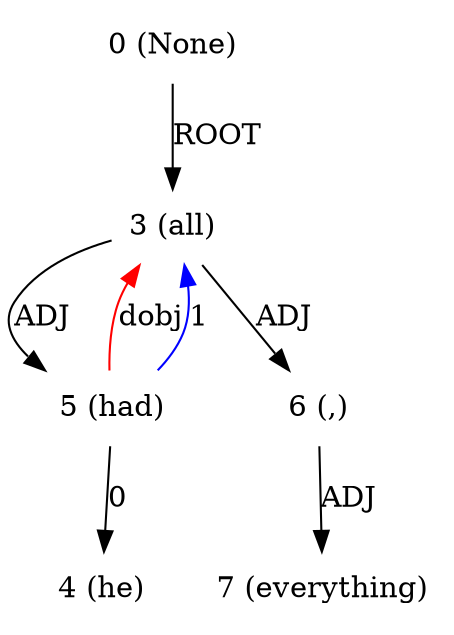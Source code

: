 digraph G{
edge [dir=forward]
node [shape=plaintext]

0 [label="0 (None)"]
0 -> 3 [label="ROOT"]
3 [label="3 (all)"]
3 -> 5 [label="ADJ"]
3 -> 6 [label="ADJ"]
5 -> 3 [label="dobj", color="red"]
4 [label="4 (he)"]
5 [label="5 (had)"]
5 -> 3 [label="1", color="blue"]
5 -> 4 [label="0"]
6 [label="6 (,)"]
6 -> 7 [label="ADJ"]
7 [label="7 (everything)"]
}
